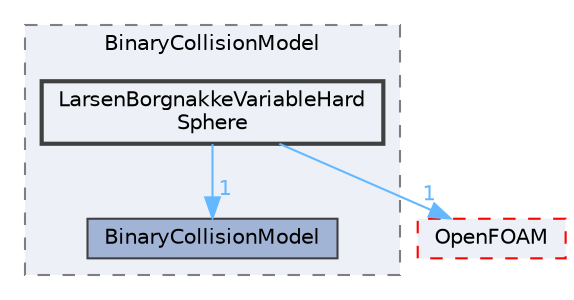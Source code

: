 digraph "src/lagrangian/DSMC/submodels/BinaryCollisionModel/LarsenBorgnakkeVariableHardSphere"
{
 // LATEX_PDF_SIZE
  bgcolor="transparent";
  edge [fontname=Helvetica,fontsize=10,labelfontname=Helvetica,labelfontsize=10];
  node [fontname=Helvetica,fontsize=10,shape=box,height=0.2,width=0.4];
  compound=true
  subgraph clusterdir_5a016b681099220922dbcc745c32c14c {
    graph [ bgcolor="#edf0f7", pencolor="grey50", label="BinaryCollisionModel", fontname=Helvetica,fontsize=10 style="filled,dashed", URL="dir_5a016b681099220922dbcc745c32c14c.html",tooltip=""]
  dir_e23bb4794f849857419d4f5482c38026 [label="BinaryCollisionModel", fillcolor="#a2b4d6", color="grey25", style="filled", URL="dir_e23bb4794f849857419d4f5482c38026.html",tooltip=""];
  dir_5c0d1dd7224350978ef479f434b9569c [label="LarsenBorgnakkeVariableHard\lSphere", fillcolor="#edf0f7", color="grey25", style="filled,bold", URL="dir_5c0d1dd7224350978ef479f434b9569c.html",tooltip=""];
  }
  dir_c5473ff19b20e6ec4dfe5c310b3778a8 [label="OpenFOAM", fillcolor="#edf0f7", color="red", style="filled,dashed", URL="dir_c5473ff19b20e6ec4dfe5c310b3778a8.html",tooltip=""];
  dir_5c0d1dd7224350978ef479f434b9569c->dir_c5473ff19b20e6ec4dfe5c310b3778a8 [headlabel="1", labeldistance=1.5 headhref="dir_002099_002695.html" href="dir_002099_002695.html" color="steelblue1" fontcolor="steelblue1"];
  dir_5c0d1dd7224350978ef479f434b9569c->dir_e23bb4794f849857419d4f5482c38026 [headlabel="1", labeldistance=1.5 headhref="dir_002099_000269.html" href="dir_002099_000269.html" color="steelblue1" fontcolor="steelblue1"];
}
